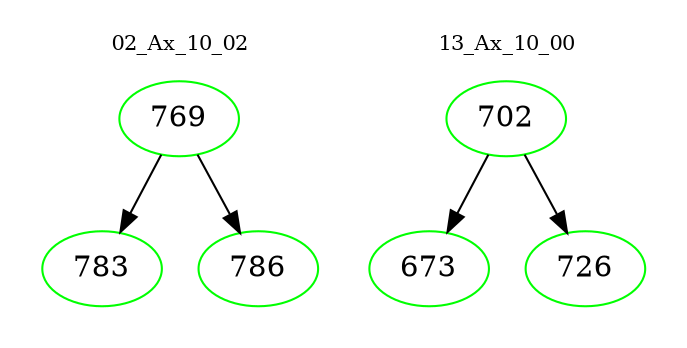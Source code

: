 digraph{
subgraph cluster_0 {
color = white
label = "02_Ax_10_02";
fontsize=10;
T0_769 [label="769", color="green"]
T0_769 -> T0_783 [color="black"]
T0_783 [label="783", color="green"]
T0_769 -> T0_786 [color="black"]
T0_786 [label="786", color="green"]
}
subgraph cluster_1 {
color = white
label = "13_Ax_10_00";
fontsize=10;
T1_702 [label="702", color="green"]
T1_702 -> T1_673 [color="black"]
T1_673 [label="673", color="green"]
T1_702 -> T1_726 [color="black"]
T1_726 [label="726", color="green"]
}
}
